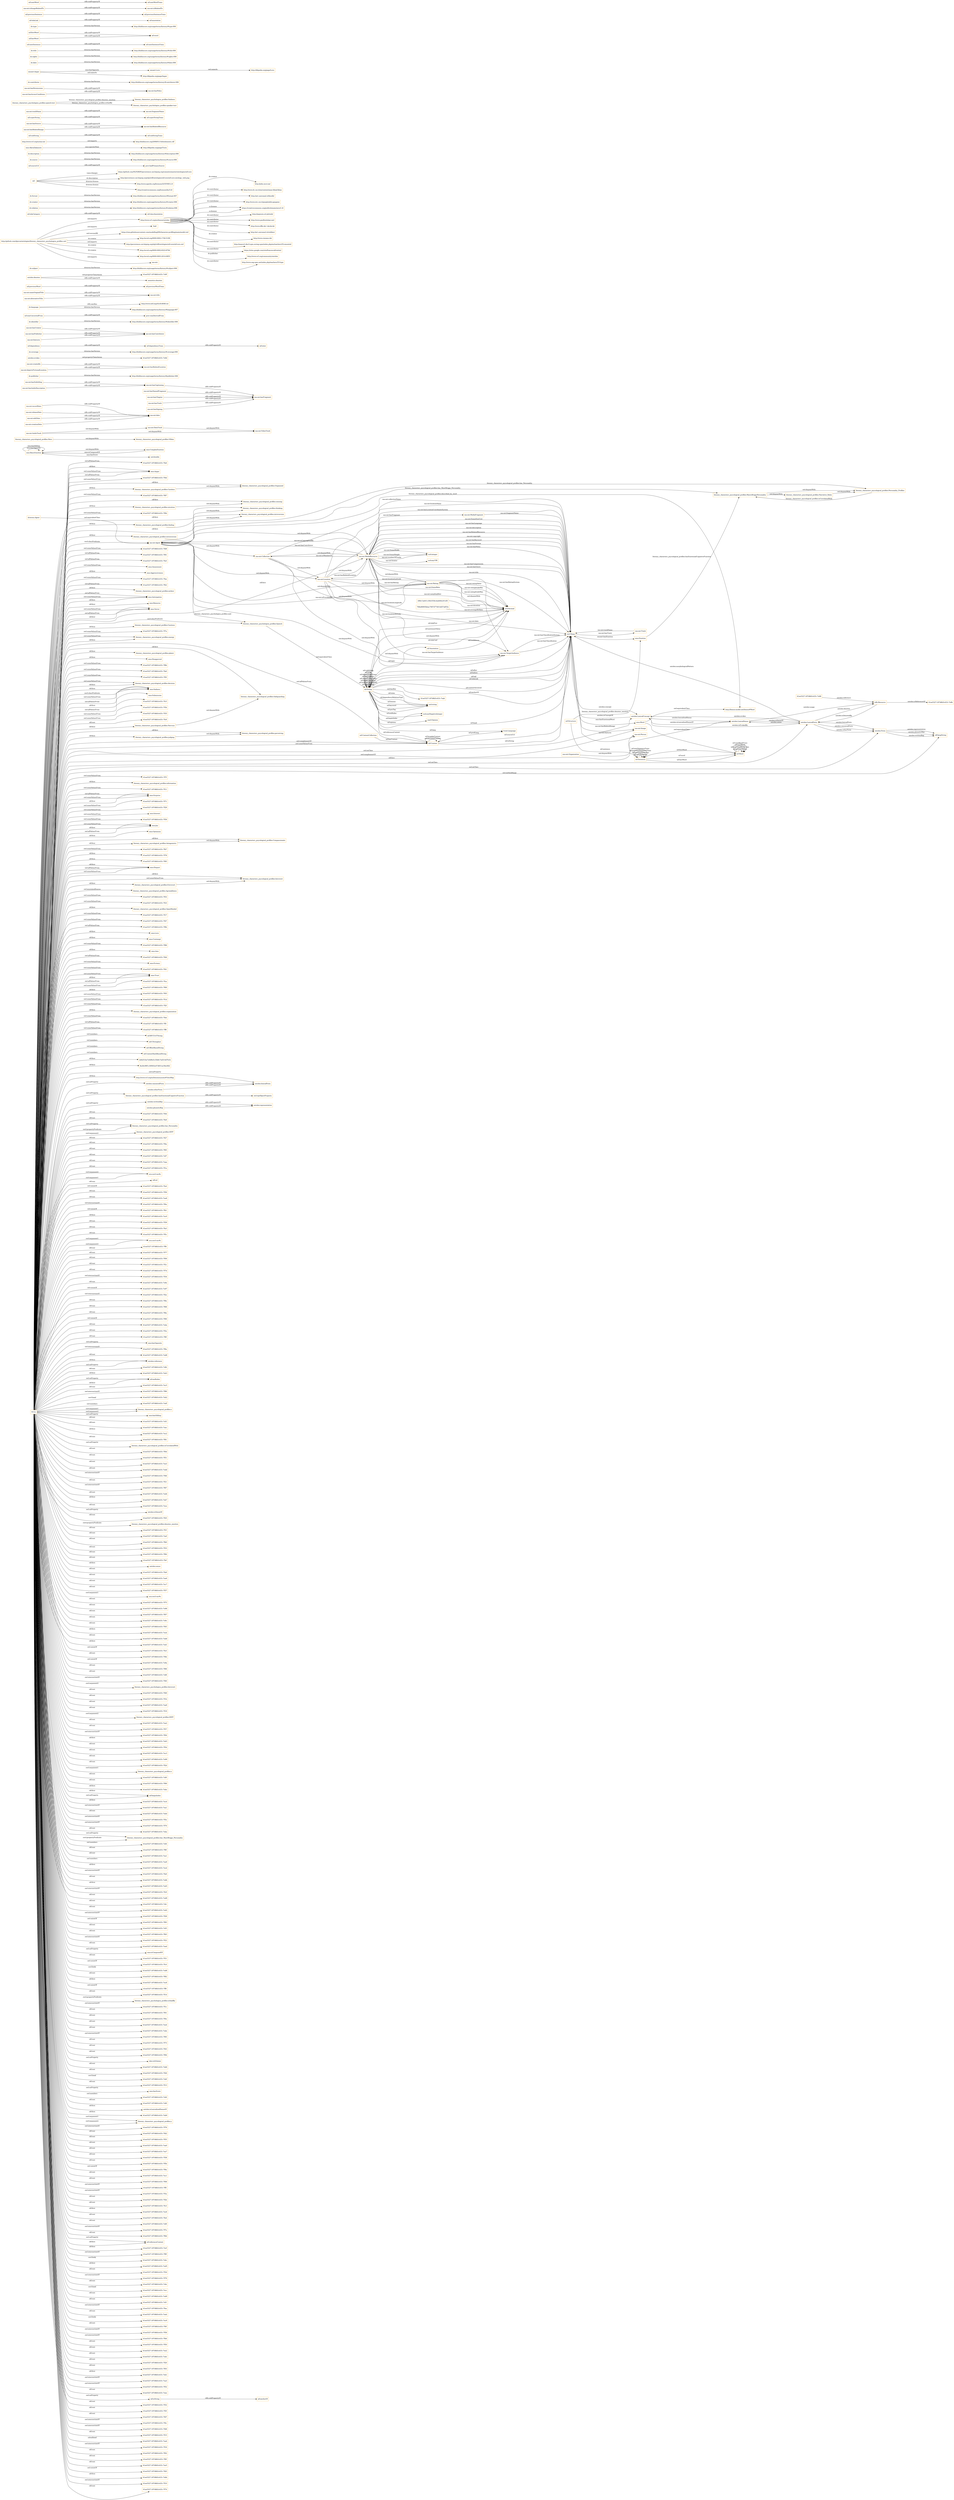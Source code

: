 digraph ar2dtool_diagram { 
rankdir=LR;
size="1501"
node [shape = rectangle, color="orange"]; "41ee5327:187d6b5c433:-7fe6" "emo:Anger" "emo:BasicEmotion" "41ee5327:187d6b5c433:-7f4d" "literary_characters_psycological_profiles:Careless" "literary_characters_psycological_profiles:Organized" "emo:ComplexEmotion" "41ee5327:187d6b5c433:-7f87" "literary_characters_psycological_profiles:intuition" "41ee5327:187d6b5c433:-7f0b" "literary_characters_psycological_profiles:feeling" "literary_characters_psycological_profiles:extraversion" "literary_characters_psycological_profiles:thinking" "41ee5327:187d6b5c433:-7fd9" "41ee5327:187d6b5c433:-7f91" "http://lemon-model.net/lemon#Word" "41ee5327:187d6b5c433:-7fa5" "emo:Amazement" "emo:Aggressiveness" "41ee5327:187d6b5c433:-7faa" "41ee5327:187d6b5c433:-7fb2" "literary_characters_psycological_profiles:ardeur" "emo:Anticipation" "emo:Remorse" "emo:Word" "emo:Terror" "literary_characters_psycological_profiles:Nervous" "literary_characters_psycological_profiles:Cautious" "dcterms:Agent" "41ee5327:187d6b5c433:-7f7a" "literary_characters_psycological_profiles:energy" "literary_characters_psycological_profiles:judging" "literary_characters_psycological_profiles:plaisir" "emo:Disapproval" "41ee5327:187d6b5c433:-7f6b" "41ee5327:187d6b5c433:-7fa0" "41ee5327:187d6b5c433:-7f5f" "literary_characters_psycological_profiles:Villain" "literary_characters_psycological_profiles:decision" "emo:Sadness" "emo:Submission" "41ee5327:187d6b5c433:-7fc5" "41ee5327:187d6b5c433:-7f3b" "41ee5327:187d6b5c433:-7f35" "ma-ont:Agent" "41ee5327:187d6b5c433:-7f7f" "literary_characters_psycological_profiles:information" "41ee5327:187d6b5c433:-7f11" "emo:Surprise" "41ee5327:187d6b5c433:-7f71" "41ee5327:187d6b5c433:-7f29" "emo:Interest" "41ee5327:187d6b5c433:-7f59" "literary_characters_psycological_profiles:MyersBriggsPersonality" "emo:Joy" "emo:Optimism" "literary_characters_psycological_profiles:Compassionate" "literary_characters_psycological_profiles:perceiving" "41ee5327:187d6b5c433:-7fb7" "41ee5327:187d6b5c433:-7f78" "41ee5327:187d6b5c433:-7f85" "literary_characters_psycological_profiles:Safeguarding" "emo:Disgust" "literary_characters_psycological_profiles:Hero" "literary_characters_psycological_profiles:Antagonistic" "literary_characters_psycological_profiles:Extrovert" "literary_characters_psycological_profiles:Agreeablness" "41ee5327:187d6b5c433:-7f53" "41ee5327:187d6b5c433:-7f23" "literary_characters_psycological_profiles:OpenMinded" "literary_characters_psychologica_profiles:Speech" "41ee5327:187d6b5c433:-7f17" "41ee5327:187d6b5c433:-7f47" "literary_characters_psycological_profiles:Narrative_Roles" "41ee5327:187d6b5c433:-7f9b" "emo:Love" "emo:Contempt" "41ee5327:187d6b5c433:-7f96" "emo:Awe" "41ee5327:187d6b5c433:-7fd4" "literary_characters_psycological_profiles:Introvert" "emo:Ecstacy" "41ee5327:187d6b5c433:-7f41" "literary_characters_psycological_profiles:sensing" "emo:Trust" "41ee5327:187d6b5c433:-7fca" "41ee5327:187d6b5c433:-7f69" "emo:Emotion" "41ee5327:187d6b5c433:-7f05" "41ee5327:187d6b5c433:-7f1d" "41ee5327:187d6b5c433:-7f2f" "literary_characters_psycological_profiles:organisation" "41ee5327:187d6b5c433:-7feb" "41ee5327:187d6b5c433:-7ff1" "literary_characters_psycological_profiles:introversion" "literary_characters_psycological_profiles:Personality_Profiles" "41ee5327:187d6b5c433:-7ff6" "nif:Sentence" "nif:RFC5147String" "nif:String" "nif:CStringInst" "nif:Annotation" "nif:Word" "nif:OffsetBasedString" "nif:ContextCollection" "nif:ContextHashBasedString" "nif:Structure" "nif:Context" "ma-ont:Image" "ma-ont:Collection" "ma-ont:Person" "ma-ont:DataTrack" "ma-ont:Organisation" "768e86905bbac7067d774014d57a855e" "2d4251be7e0d9e5c33b8c7ed314d7b1b" "ma-ont:AudioTrack" "owl:Thing" "ma-ont:Track" "ma-ont:Location" "ma-ont:TargetAudience" "8e26c99f1c30f402e47d831ac56a3fd2" "ma-ont:VideoTrack" "ma-ont:MediaFragment" "ma-ont:MediaResource" "2f6b13a641c30b3556c4ab84fe201df3" "ma-ont:Rating" "41ee5327:187d6b5c433:-7e9b" "ontolex:LexicalEntry" "41ee5327:187d6b5c433:-7e98" "ontolex:Form" "http://www.w3.org/ns/lemon/synsem#OntoMap" "ontolex:LexicalConcept" "ontolex:LexicalSense" ; /*classes style*/
	"ma-ont:recordDate" -> "ma-ont:date" [ label = "rdfs:subPropertyOf" ];
	"literary_characters_psycological_profiles:Careless" -> "literary_characters_psycological_profiles:Organized" [ label = "owl:disjointWith" ];
	"ma-ont:hasSubtitling" -> "ma-ont:hasCaptioning" [ label = "rdfs:subPropertyOf" ];
	"dc:publisher" -> "http://dublincore.org/usage/terms/history/#publisher-006" [ label = "dcterms:hasVersion" ];
	"nif:String" -> "41ee5327:187d6b5c433:-7eab" [ label = "owl:hasKey" ];
	"ma-ont:createdIn" -> "ma-ont:hasRelatedLocation" [ label = "rdfs:subPropertyOf" ];
	"ontolex:evokes" -> "41ee5327:187d6b5c433:-7e9d" [ label = "owl:propertyChainAxiom" ];
	"dc:coverage" -> "http://dublincore.org/usage/terms/history/#coverage-006" [ label = "dcterms:hasVersion" ];
	"ma-ont:releaseDate" -> "ma-ont:date" [ label = "rdfs:subPropertyOf" ];
	"nif:dependencyTrans" -> "nif:inter" [ label = "rdfs:subPropertyOf" ];
	"ma-ont:hasCreator" -> "ma-ont:hasContributor" [ label = "rdfs:subPropertyOf" ];
	"ontolex:otherForm" -> "ontolex:lexicalForm" [ label = "rdfs:subPropertyOf" ];
	"ma-ont:DataTrack" -> "ma-ont:VideoTrack" [ label = "owl:disjointWith" ];
	"ma-ont:Location" -> "ma-ont:TargetAudience" [ label = "owl:disjointWith" ];
	"ma-ont:Location" -> "ma-ont:Rating" [ label = "owl:disjointWith" ];
	"ma-ont:Location" -> "ma-ont:MediaResource" [ label = "owl:disjointWith" ];
	"dc:identifier" -> "http://dublincore.org/usage/terms/history/#identifier-006" [ label = "dcterms:hasVersion" ];
	"nif:wasConvertedFrom" -> "prov:wasDerivedFrom" [ label = "rdfs:subPropertyOf" ];
	"dc:language" -> "http://www.ietf.org/rfc/rfc4646.txt" [ label = "rdfs:seeAlso" ];
	"dc:language" -> "http://dublincore.org/usage/terms/history/#language-007" [ label = "dcterms:hasVersion" ];
	"literary_characters_psycological_profiles:MyersBriggsPersonality" -> "literary_characters_psycological_profiles:Personality_Profiles" [ label = "owl:disjointWith" ];
	"literary_characters_psycological_profiles:MyersBriggsPersonality" -> "literary_characters_psycological_profiles:Narrative_Roles" [ label = "owl:disjointWith" ];
	"ma-ont:hasPublisher" -> "ma-ont:hasContributor" [ label = "rdfs:subPropertyOf" ];
	"ma-ont:Organisation" -> "ma-ont:Person" [ label = "owl:disjointWith" ];
	"ma-ont:mainOriginalTitle" -> "ma-ont:title" [ label = "rdfs:subPropertyOf" ];
	"nif:previousWord" -> "nif:previousWordTrans" [ label = "rdfs:subPropertyOf" ];
	"ontolex:denotes" -> "41ee5327:187d6b5c433:-7e9f" [ label = "owl:propertyChainAxiom" ];
	"ontolex:denotes" -> "semiotics:denotes" [ label = "rdfs:subPropertyOf" ];
	"dc:subject" -> "http://dublincore.org/usage/terms/history/#subject-006" [ label = "dcterms:hasVersion" ];
	"ma-ont:AudioTrack" -> "ma-ont:VideoTrack" [ label = "owl:disjointWith" ];
	"ma-ont:AudioTrack" -> "ma-ont:DataTrack" [ label = "owl:disjointWith" ];
	"http://www.w3.org/ns/lemon/ontolex" -> "http://john.mccr.ae/" [ label = "dc:creator" ];
	"http://www.w3.org/ns/lemon/ontolex" -> "http://www.ilc.cnr.it/en/content/anas-fahad-khan" [ label = "dc:contributor" ];
	"http://www.w3.org/ns/lemon/ontolex" -> "http://art.uniroma2.it/fiorelli/" [ label = "dc:contributor" ];
	"http://www.w3.org/ns/lemon/ontolex" -> "http://www.istc.cnr.it/people/aldo-gangemi" [ label = "dc:contributor" ];
	"http://www.w3.org/ns/lemon/ontolex" -> "https://creativecommons.org/publicdomain/zero/1.0/" [ label = "cc:licence" ];
	"http://www.w3.org/ns/lemon/ontolex" -> "https://creativecommons.org/publicdomain/zero/1.0/" [ label = "cc:license" ];
	"http://www.w3.org/ns/lemon/ontolex" -> "http://jogracia.url.ph/web/" [ label = "dc:contributor" ];
	"http://www.w3.org/ns/lemon/ontolex" -> "http://www.paulbuitelaar.net/" [ label = "dc:contributor" ];
	"http://www.w3.org/ns/lemon/ontolex" -> "http://www.dfki.de/~declerck/" [ label = "dc:contributor" ];
	"http://www.w3.org/ns/lemon/ontolex" -> "http://art.uniroma2.it/stellato/" [ label = "dc:contributor" ];
	"http://www.w3.org/ns/lemon/ontolex" -> "http://www.cimiano.de/" [ label = "dc:creator" ];
	"http://www.w3.org/ns/lemon/ontolex" -> "http://mayor2.dia.fi.upm.es/oeg-upm/index.php/en/teachers/52-emontiel" [ label = "dc:contributor" ];
	"http://www.w3.org/ns/lemon/ontolex" -> "https://sites.google.com/site/francescafrontini/" [ label = "dc:contributor" ];
	"http://www.w3.org/ns/lemon/ontolex" -> "http://www.w3.org/community/ontolex" [ label = "dc:publisher" ];
	"http://www.w3.org/ns/lemon/ontolex" -> "http://www.oeg-upm.net/index.php/teachers/53-lupe" [ label = "dc:contributor" ];
	"nif:oliaCategory" -> "nif:classAnnotation" [ label = "rdfs:subPropertyOf" ];
	"dc:relation" -> "http://dublincore.org/usage/terms/history/#relation-006" [ label = "dcterms:hasVersion" ];
	"literary_characters_psycological_profiles:hasEmotionalCognitiveFunction" -> "owl:topObjectProperty" [ label = "rdfs:subPropertyOf" ];
	"literary_characters_psycological_profiles:intuition" -> "literary_characters_psycological_profiles:sensing" [ label = "owl:disjointWith" ];
	"dc:creator" -> "http://dublincore.org/usage/terms/history/#creator-006" [ label = "dcterms:hasVersion" ];
	"emo:BasicEmotion" -> "emo:ComplexEmotion" [ label = "owl:disjointWith" ];
	"literary_characters_psycological_profiles:Extrovert" -> "literary_characters_psycological_profiles:Introvert" [ label = "owl:disjointWith" ];
	"dc:format" -> "http://dublincore.org/usage/terms/history/#format-007" [ label = "dcterms:hasVersion" ];
	"http://github.com/dpicca/ontologies/literary_characters_psychologica_profiles.owl" -> "foaf:" [ label = "owl:imports" ];
	"http://github.com/dpicca/ontologies/literary_characters_psychologica_profiles.owl" -> "https://raw.githubusercontent.com/modellingDH/character-profiling/main/model.owl" [ label = "owl:versionIRI" ];
	"http://github.com/dpicca/ontologies/literary_characters_psychologica_profiles.owl" -> "http://www.w3.org/ns/lemon/ontolex" [ label = "owl:imports" ];
	"http://github.com/dpicca/ontologies/literary_characters_psychologica_profiles.owl" -> "http://orcid.org/0000-0002-1740-519X" [ label = "dc:creator" ];
	"http://github.com/dpicca/ontologies/literary_characters_psychologica_profiles.owl" -> "http://persistence.uni-leipzig.org/nlp2rdf/ontologies/nif-core/nif-core.owl" [ label = "owl:imports" ];
	"http://github.com/dpicca/ontologies/literary_characters_psychologica_profiles.owl" -> "http://orcid.org/0000-0002-8323-8764" [ label = "dc:creator" ];
	"http://github.com/dpicca/ontologies/literary_characters_psychologica_profiles.owl" -> "http://orcid.org/0000-0003-2014-0855" [ label = "dc:creator" ];
	"http://github.com/dpicca/ontologies/literary_characters_psychologica_profiles.owl" -> "ma-ont:" [ label = "owl:imports" ];
	"nif:" -> "https://github.com/NLP2RDF/persistence.uni-leipzig.org/commits/master/ontologies/nif-core" [ label = "vann:changes" ];
	"nif:" -> "http://persistence.uni-leipzig.org/nlp2rdf/ontologies/nif-core/nif-core-ontology_web.png" [ label = "dc:description" ];
	"nif:" -> "http://www.apache.org/licenses/LICENSE-2.0" [ label = "dcterms:license" ];
	"nif:" -> "http://creativecommons.org/licenses/by/3.0/" [ label = "dcterms:license" ];
	"ma-ont:Collection" -> "ma-ont:TargetAudience" [ label = "owl:disjointWith" ];
	"ma-ont:Collection" -> "ma-ont:Rating" [ label = "owl:disjointWith" ];
	"ma-ont:Collection" -> "ma-ont:MediaResource" [ label = "owl:disjointWith" ];
	"ma-ont:Collection" -> "ma-ont:Location" [ label = "owl:disjointWith" ];
	"nif:sourceUrl" -> "prov:hadPrimarySource" [ label = "rdfs:subPropertyOf" ];
	"ma-ont:hasNamedFragment" -> "ma-ont:hasFragment" [ label = "rdfs:subPropertyOf" ];
	"dc:source" -> "http://dublincore.org/usage/terms/history/#source-006" [ label = "dcterms:hasVersion" ];
	"dc:description" -> "http://dublincore.org/usage/terms/history/#description-006" [ label = "dcterms:hasVersion" ];
	"ma-ont:editDate" -> "ma-ont:date" [ label = "rdfs:subPropertyOf" ];
	"ma-ont:Agent" -> "ma-ont:TargetAudience" [ label = "owl:disjointWith" ];
	"ma-ont:Agent" -> "ma-ont:Rating" [ label = "owl:disjointWith" ];
	"ma-ont:Agent" -> "ma-ont:MediaResource" [ label = "owl:disjointWith" ];
	"ma-ont:Agent" -> "ma-ont:Location" [ label = "owl:disjointWith" ];
	"ma-ont:Agent" -> "ma-ont:Collection" [ label = "owl:disjointWith" ];
	"emo:AkiraZakamoto" -> "http://dbpedia.org/page/Turin" [ label = "emo:operateNear" ];
	"nif:dependency" -> "nif:dependencyTrans" [ label = "rdfs:subPropertyOf" ];
	"http://www.w3.org/ns/ma-ont" -> "http://dublincore.org/2008/01/14/dcelements.rdf" [ label = "owl:imports" ];
	"nif:subString" -> "nif:subStringTrans" [ label = "rdfs:subPropertyOf" ];
	"ma-ont:hasSource" -> "ma-ont:hasRelatedResource" [ label = "rdfs:subPropertyOf" ];
	"literary_characters_psycological_profiles:Nervous" -> "literary_characters_psycological_profiles:Safeguarding" [ label = "owl:disjointWith" ];
	"dcterms:Agent" -> "ma-ont:Agent" [ label = "owl:equivalentClass" ];
	"nif:superString" -> "nif:superStringTrans" [ label = "rdfs:subPropertyOf" ];
	"ma-ont:trackName" -> "ma-ont:fragmentName" [ label = "rdfs:subPropertyOf" ];
	"literary_characters_psychologica_profiles:speech-test" -> "literary_characters_psychologica_profiles:Sadness" [ label = "literary_characters_psycological_profiles:denotes_emotion" ];
	"literary_characters_psychologica_profiles:speech-test" -> "literary_characters_psychologica_profiles:speaker-test" [ label = "literary_characters_psychologica_profiles:isSaidBy" ];
	"ma-ont:hasChapter" -> "ma-ont:hasFragment" [ label = "rdfs:subPropertyOf" ];
	"literary_characters_psycological_profiles:Antagonistic" -> "literary_characters_psycological_profiles:Compassionate" [ label = "owl:disjointWith" ];
	"ma-ont:hasTrack" -> "ma-ont:hasFragment" [ label = "rdfs:subPropertyOf" ];
	"literary_characters_psycological_profiles:Narrative_Roles" -> "literary_characters_psycological_profiles:Personality_Profiles" [ label = "owl:disjointWith" ];
	"ma-ont:hasPermissions" -> "ma-ont:hasPolicy" [ label = "rdfs:subPropertyOf" ];
	"dc:contributor" -> "http://dublincore.org/usage/terms/history/#contributor-006" [ label = "dcterms:hasVersion" ];
	"ma-ont:MediaResource" -> "ma-ont:TargetAudience" [ label = "owl:disjointWith" ];
	"ma-ont:MediaResource" -> "ma-ont:Rating" [ label = "owl:disjointWith" ];
	"ontolex:writtenRep" -> "ontolex:representation" [ label = "rdfs:subPropertyOf" ];
	"emoart:Anger" -> "emoart:Love" [ label = "emo:hasOpposite" ];
	"emoart:Anger" -> "http://dbpedia.org/page/Anger" [ label = "owl:sameAs" ];
	"ma-ont:hasAudioDescription" -> "ma-ont:hasCaptioning" [ label = "rdfs:subPropertyOf" ];
	"dc:date" -> "http://dublincore.org/usage/terms/history/#date-006" [ label = "dcterms:hasVersion" ];
	"ma-ont:Rating" -> "ma-ont:TargetAudience" [ label = "owl:disjointWith" ];
	"dc:rights" -> "http://dublincore.org/usage/terms/history/#rights-006" [ label = "dcterms:hasVersion" ];
	"ma-ont:alternativeTitle" -> "ma-ont:title" [ label = "rdfs:subPropertyOf" ];
	"literary_characters_psycological_profiles:feeling" -> "literary_characters_psycological_profiles:thinking" [ label = "owl:disjointWith" ];
	"ma-ont:depictsFictionalLocation" -> "ma-ont:hasRelatedLocation" [ label = "rdfs:subPropertyOf" ];
	"literary_characters_psychologica_profiles:Speech" -> "nif:String" [ label = "owl:equivalentClass" ];
	"literary_characters_psycological_profiles:extraversion" -> "literary_characters_psycological_profiles:introversion" [ label = "owl:disjointWith" ];
	"NULL" -> "emo:Amazement" [ label = "owl:someValuesFrom" ];
	"NULL" -> "41ee5327:187d6b5c433:-7f44" [ label = "rdf:rest" ];
	"NULL" -> "41ee5327:187d6b5c433:-7fe9" [ label = "rdf:rest" ];
	"NULL" -> "literary_characters_psycological_profiles:has_Personality" [ label = "owl:onProperty" ];
	"NULL" -> "emo:Joy" [ label = "owl:allValuesFrom" ];
	"NULL" -> "literary_characters_psycological_profiles:ISFP" [ label = "swrl:argument2" ];
	"NULL" -> "41ee5327:187d6b5c433:-7f27" [ label = "rdf:rest" ];
	"NULL" -> "41ee5327:187d6b5c433:-7f4a" [ label = "rdf:rest" ];
	"NULL" -> "41ee5327:187d6b5c433:-7f65" [ label = "rdf:rest" ];
	"NULL" -> "41ee5327:187d6b5c433:-7ef7" [ label = "rdf:rest" ];
	"NULL" -> "41ee5327:187d6b5c433:-7eaa" [ label = "rdf:rest" ];
	"NULL" -> "literary_characters_psycological_profiles:Cautious" [ label = "rdf:first" ];
	"NULL" -> "41ee5327:187d6b5c433:-7f1a" [ label = "rdf:rest" ];
	"NULL" -> "urn:swrl:var#y" [ label = "swrl:argument2" ];
	"NULL" -> "literary_characters_psycological_profiles:introversion" [ label = "rdf:first" ];
	"NULL" -> "rdf:nil" [ label = "rdf:rest" ];
	"NULL" -> "emo:Trust" [ label = "owl:allValuesFrom" ];
	"NULL" -> "emo:Disgust" [ label = "owl:someValuesFrom" ];
	"NULL" -> "41ee5327:187d6b5c433:-7fa4" [ label = "owl:unionOf" ];
	"NULL" -> "41ee5327:187d6b5c433:-7f56" [ label = "rdf:rest" ];
	"NULL" -> "41ee5327:187d6b5c433:-7ee8" [ label = "rdf:rest" ];
	"NULL" -> "41ee5327:187d6b5c433:-7f0a" [ label = "owl:intersectionOf" ];
	"NULL" -> "emo:Terror" [ label = "rdf:first" ];
	"NULL" -> "41ee5327:187d6b5c433:-7fb1" [ label = "owl:unionOf" ];
	"NULL" -> "41ee5327:187d6b5c433:-7ec0" [ label = "rdf:first" ];
	"NULL" -> "41ee5327:187d6b5c433:-7f39" [ label = "rdf:rest" ];
	"NULL" -> "41ee5327:187d6b5c433:-7fa3" [ label = "rdf:rest" ];
	"NULL" -> "41ee5327:187d6b5c433:-7f5c" [ label = "rdf:rest" ];
	"NULL" -> "urn:swrl:var#z" [ label = "swrl:argument1" ];
	"NULL" -> "41ee5327:187d6b5c433:-7ff4" [ label = "rdf:rest" ];
	"NULL" -> "41ee5327:187d6b5c433:-7f77" [ label = "rdf:rest" ];
	"NULL" -> "literary_characters_psychologica_profiles:Speech" [ label = "swrl:classPredicate" ];
	"NULL" -> "41ee5327:187d6b5c433:-7f09" [ label = "rdf:rest" ];
	"NULL" -> "41ee5327:187d6b5c433:-7f2c" [ label = "rdf:rest" ];
	"NULL" -> "nif:Context" [ label = "owl:allValuesFrom" ];
	"NULL" -> "41ee5327:187d6b5c433:-7feb" [ label = "owl:someValuesFrom" ];
	"NULL" -> "41ee5327:187d6b5c433:-7f7d" [ label = "rdf:rest" ];
	"NULL" -> "41ee5327:187d6b5c433:-7f34" [ label = "owl:intersectionOf" ];
	"NULL" -> "41ee5327:187d6b5c433:-7e9e" [ label = "rdf:rest" ];
	"NULL" -> "41ee5327:187d6b5c433:-7e97" [ label = "owl:unionOf" ];
	"NULL" -> "emo:Disgust" [ label = "rdf:first" ];
	"NULL" -> "41ee5327:187d6b5c433:-7f2e" [ label = "owl:intersectionOf" ];
	"NULL" -> "41ee5327:187d6b5c433:-7fb7" [ label = "owl:someValuesFrom" ];
	"NULL" -> "41ee5327:187d6b5c433:-7f9e" [ label = "rdf:rest" ];
	"NULL" -> "41ee5327:187d6b5c433:-7f68" [ label = "rdf:rest" ];
	"NULL" -> "41ee5327:187d6b5c433:-7ff6" [ label = "owl:someValuesFrom" ];
	"NULL" -> "literary_characters_psycological_profiles:decision" [ label = "owl:someValuesFrom" ];
	"NULL" -> "emo:Sadness" [ label = "owl:someValuesFrom" ];
	"NULL" -> "literary_characters_psycological_profiles:hasEmotionalCognitiveFunction" [ label = "owl:onProperty" ];
	"NULL" -> "41ee5327:187d6b5c433:-7f6e" [ label = "rdf:rest" ];
	"NULL" -> "literary_characters_psycological_profiles:Careless" [ label = "rdf:first" ];
	"NULL" -> "emo:Sadness" [ label = "owl:allValuesFrom" ];
	"NULL" -> "41ee5327:187d6b5c433:-7f90" [ label = "owl:unionOf" ];
	"NULL" -> "nif:ContextHashBasedString" [ label = "owl:members" ];
	"NULL" -> "nif:CStringInst" [ label = "owl:members" ];
	"NULL" -> "41ee5327:187d6b5c433:-7eda" [ label = "rdf:rest" ];
	"NULL" -> "41ee5327:187d6b5c433:-7f3e" [ label = "rdf:rest" ];
	"NULL" -> "emo:Remorse" [ label = "rdf:first" ];
	"NULL" -> "41ee5327:187d6b5c433:-7f85" [ label = "rdf:first" ];
	"NULL" -> "41ee5327:187d6b5c433:-7f8f" [ label = "rdf:rest" ];
	"NULL" -> "nif:Context" [ label = "owl:complementOf" ];
	"NULL" -> "emo:hasOpposite" [ label = "owl:onProperty" ];
	"NULL" -> "emo:Anger" [ label = "owl:allValuesFrom" ];
	"NULL" -> "41ee5327:187d6b5c433:-7f6a" [ label = "owl:intersectionOf" ];
	"NULL" -> "41ee5327:187d6b5c433:-7ed8" [ label = "rdf:rest" ];
	"NULL" -> "ontolex:reference" [ label = "rdf:first" ];
	"NULL" -> "41ee5327:187d6b5c433:-7efb" [ label = "rdf:rest" ];
	"NULL" -> "emo:Terror" [ label = "owl:someValuesFrom" ];
	"NULL" -> "41ee5327:187d6b5c433:-7eb3" [ label = "rdf:first" ];
	"NULL" -> "41ee5327:187d6b5c433:-7ff1" [ label = "owl:allValuesFrom" ];
	"NULL" -> "ontolex:Form" [ label = "owl:onClass" ];
	"NULL" -> "nif:endIndex" [ label = "owl:onProperty" ];
	"NULL" -> "41ee5327:187d6b5c433:-7ec5" [ label = "rdf:rest" ];
	"NULL" -> "41ee5327:187d6b5c433:-7f86" [ label = "owl:intersectionOf" ];
	"NULL" -> "41ee5327:187d6b5c433:-7eb2" [ label = "swrl:head" ];
	"NULL" -> "ontolex:LexicalConcept" [ label = "owl:onClass" ];
	"NULL" -> "41ee5327:187d6b5c433:-7edf" [ label = "owl:members" ];
	"NULL" -> "literary_characters_psycological_profiles:z" [ label = "swrl:argument1" ];
	"NULL" -> "emo:Anticipation" [ label = "rdf:first" ];
	"NULL" -> "emo:hasSibling" [ label = "owl:onProperty" ];
	"NULL" -> "41ee5327:187d6b5c433:-7ef2" [ label = "rdf:rest" ];
	"NULL" -> "literary_characters_psycological_profiles:energy" [ label = "owl:someValuesFrom" ];
	"NULL" -> "41ee5327:187d6b5c433:-7f7f" [ label = "owl:someValuesFrom" ];
	"NULL" -> "ontolex:reference" [ label = "owl:onProperty" ];
	"NULL" -> "41ee5327:187d6b5c433:-7eec" [ label = "rdf:rest" ];
	"NULL" -> "ma-ont:MediaResource" [ label = "rdf:first" ];
	"NULL" -> "41ee5327:187d6b5c433:-7ec2" [ label = "rdf:first" ];
	"NULL" -> "41ee5327:187d6b5c433:-7fd4" [ label = "owl:allValuesFrom" ];
	"NULL" -> "41ee5327:187d6b5c433:-7f81" [ label = "rdf:rest" ];
	"NULL" -> "literary_characters_psycological_profiles:isCorrelatedWith" [ label = "owl:onProperty" ];
	"NULL" -> "ontolex:LexicalSense" [ label = "rdf:first" ];
	"NULL" -> "41ee5327:187d6b5c433:-7f05" [ label = "owl:someValuesFrom" ];
	"NULL" -> "41ee5327:187d6b5c433:-7f7a" [ label = "owl:someValuesFrom" ];
	"NULL" -> "41ee5327:187d6b5c433:-7f0d" [ label = "rdf:rest" ];
	"NULL" -> "41ee5327:187d6b5c433:-7f51" [ label = "rdf:rest" ];
	"NULL" -> "41ee5327:187d6b5c433:-7ee3" [ label = "rdf:rest" ];
	"NULL" -> "41ee5327:187d6b5c433:-7edd" [ label = "rdf:rest" ];
	"NULL" -> "emo:Sadness" [ label = "rdf:first" ];
	"NULL" -> "41ee5327:187d6b5c433:-7f46" [ label = "owl:intersectionOf" ];
	"NULL" -> "41ee5327:187d6b5c433:-7f47" [ label = "owl:someValuesFrom" ];
	"NULL" -> "41ee5327:187d6b5c433:-7f21" [ label = "rdf:rest" ];
	"NULL" -> "41ee5327:187d6b5c433:-7f78" [ label = "rdf:first" ];
	"NULL" -> "nif:endIndex" [ label = "rdf:first" ];
	"NULL" -> "emo:Interest" [ label = "owl:someValuesFrom" ];
	"NULL" -> "41ee5327:187d6b5c433:-7f67" [ label = "owl:intersectionOf" ];
	"NULL" -> "http://www.w3.org/ns/lemon/synsem#OntoMap" [ label = "rdf:first" ];
	"NULL" -> "41ee5327:187d6b5c433:-7ed4" [ label = "rdf:rest" ];
	"NULL" -> "literary_characters_psycological_profiles:Antagonistic" [ label = "rdf:first" ];
	"NULL" -> "emo:Contempt" [ label = "rdf:first" ];
	"NULL" -> "41ee5327:187d6b5c433:-7eb7" [ label = "rdf:first" ];
	"NULL" -> "41ee5327:187d6b5c433:-7ece" [ label = "rdf:rest" ];
	"NULL" -> "ontolex:isSenseOf" [ label = "owl:onProperty" ];
	"NULL" -> "literary_characters_psycological_profiles:Introvert" [ label = "rdf:first" ];
	"NULL" -> "41ee5327:187d6b5c433:-7f25" [ label = "rdf:rest" ];
	"NULL" -> "41ee5327:187d6b5c433:-7f17" [ label = "owl:someValuesFrom" ];
	"NULL" -> "literary_characters_psycological_profiles:denotes_emotion" [ label = "swrl:propertyPredicate" ];
	"NULL" -> "literary_characters_psycological_profiles:Agreeablness" [ label = "owl:annotatedSource" ];
	"NULL" -> "41ee5327:187d6b5c433:-7fa0" [ label = "owl:someValuesFrom" ];
	"NULL" -> "41ee5327:187d6b5c433:-7f1f" [ label = "rdf:rest" ];
	"NULL" -> "41ee5327:187d6b5c433:-7eef" [ label = "rdf:rest" ];
	"NULL" -> "literary_characters_psycological_profiles:plaisir" [ label = "rdf:first" ];
	"NULL" -> "41ee5327:187d6b5c433:-7fb0" [ label = "rdf:rest" ];
	"NULL" -> "41ee5327:187d6b5c433:-7f59" [ label = "owl:someValuesFrom" ];
	"NULL" -> "41ee5327:187d6b5c433:-7f33" [ label = "rdf:rest" ];
	"NULL" -> "41ee5327:187d6b5c433:-7f84" [ label = "rdf:rest" ];
	"NULL" -> "41ee5327:187d6b5c433:-7fef" [ label = "rdf:rest" ];
	"NULL" -> "ontolex:sense" [ label = "rdf:first" ];
	"NULL" -> "41ee5327:187d6b5c433:-7fe6" [ label = "owl:allValuesFrom" ];
	"NULL" -> "41ee5327:187d6b5c433:-7fa8" [ label = "rdf:rest" ];
	"NULL" -> "41ee5327:187d6b5c433:-7ee6" [ label = "rdf:rest" ];
	"NULL" -> "41ee5327:187d6b5c433:-7ec7" [ label = "rdf:rest" ];
	"NULL" -> "41ee5327:187d6b5c433:-7f37" [ label = "rdf:rest" ];
	"NULL" -> "literary_characters_psycological_profiles:thinking" [ label = "rdf:first" ];
	"NULL" -> "ontolex:canonicalForm" [ label = "owl:onProperty" ];
	"NULL" -> "urn:swrl:var#x" [ label = "swrl:argument1" ];
	"NULL" -> "41ee5327:187d6b5c433:-7fca" [ label = "owl:someValuesFrom" ];
	"NULL" -> "41ee5327:187d6b5c433:-7f75" [ label = "rdf:rest" ];
	"NULL" -> "41ee5327:187d6b5c433:-7e96" [ label = "rdf:rest" ];
	"NULL" -> "41ee5327:187d6b5c433:-7f87" [ label = "owl:someValuesFrom" ];
	"NULL" -> "41ee5327:187d6b5c433:-7f07" [ label = "rdf:rest" ];
	"NULL" -> "41ee5327:187d6b5c433:-7fa5" [ label = "owl:allValuesFrom" ];
	"NULL" -> "41ee5327:187d6b5c433:-7e9c" [ label = "rdf:rest" ];
	"NULL" -> "41ee5327:187d6b5c433:-7f45" [ label = "rdf:rest" ];
	"NULL" -> "41ee5327:187d6b5c433:-7ecb" [ label = "rdf:first" ];
	"NULL" -> "41ee5327:187d6b5c433:-7eb8" [ label = "rdf:rest" ];
	"NULL" -> "emo:Anger" [ label = "rdf:first" ];
	"NULL" -> "literary_characters_psycological_profiles:intuition" [ label = "rdf:first" ];
	"NULL" -> "nif:Context" [ label = "owl:someValuesFrom" ];
	"NULL" -> "41ee5327:187d6b5c433:-7ed1" [ label = "rdf:first" ];
	"NULL" -> "41ee5327:187d6b5c433:-7fe5" [ label = "owl:unionOf" ];
	"NULL" -> "41ee5327:187d6b5c433:-7f4b" [ label = "rdf:rest" ];
	"NULL" -> "41ee5327:187d6b5c433:-7e9a" [ label = "owl:unionOf" ];
	"NULL" -> "41ee5327:187d6b5c433:-7f66" [ label = "rdf:rest" ];
	"NULL" -> "41ee5327:187d6b5c433:-7ef8" [ label = "rdf:rest" ];
	"NULL" -> "41ee5327:187d6b5c433:-7faa" [ label = "owl:someValuesFrom" ];
	"NULL" -> "41ee5327:187d6b5c433:-7f40" [ label = "owl:intersectionOf" ];
	"NULL" -> "literary_characters_psychologica_profiles:Introvert" [ label = "swrl:argument2" ];
	"NULL" -> "literary_characters_psycological_profiles:extraversion" [ label = "rdf:first" ];
	"NULL" -> "41ee5327:187d6b5c433:-7f49" [ label = "rdf:rest" ];
	"NULL" -> "41ee5327:187d6b5c433:-7f1b" [ label = "rdf:rest" ];
	"NULL" -> "emo:Surprise" [ label = "rdf:first" ];
	"NULL" -> "41ee5327:187d6b5c433:-7ea9" [ label = "rdf:rest" ];
	"NULL" -> "ontolex:LexicalEntry" [ label = "owl:onClass" ];
	"NULL" -> "41ee5327:187d6b5c433:-7f19" [ label = "rdf:rest" ];
	"NULL" -> "literary_characters_psycological_profiles:INFP" [ label = "swrl:argument2" ];
	"NULL" -> "emo:Anticipation" [ label = "owl:allValuesFrom" ];
	"NULL" -> "41ee5327:187d6b5c433:-7ea2" [ label = "rdf:rest" ];
	"NULL" -> "41ee5327:187d6b5c433:-7f57" [ label = "rdf:rest" ];
	"NULL" -> "41ee5327:187d6b5c433:-7f04" [ label = "owl:intersectionOf" ];
	"NULL" -> "41ee5327:187d6b5c433:-7f6b" [ label = "owl:someValuesFrom" ];
	"NULL" -> "41ee5327:187d6b5c433:-7f11" [ label = "owl:someValuesFrom" ];
	"NULL" -> "41ee5327:187d6b5c433:-7eb5" [ label = "rdf:first" ];
	"NULL" -> "41ee5327:187d6b5c433:-7f23" [ label = "owl:someValuesFrom" ];
	"NULL" -> "41ee5327:187d6b5c433:-7f5d" [ label = "rdf:rest" ];
	"NULL" -> "41ee5327:187d6b5c433:-7ec3" [ label = "rdf:rest" ];
	"NULL" -> "literary_characters_psycological_profiles:ardeur" [ label = "rdf:first" ];
	"NULL" -> "41ee5327:187d6b5c433:-7e99" [ label = "rdf:rest" ];
	"NULL" -> "41ee5327:187d6b5c433:-7f2d" [ label = "rdf:rest" ];
	"NULL" -> "literary_characters_psycological_profiles:x" [ label = "swrl:argument1" ];
	"NULL" -> "ontolex:lexicalForm" [ label = "owl:onProperty" ];
	"NULL" -> "literary_characters_psycological_profiles:OpenMinded" [ label = "rdf:first" ];
	"NULL" -> "41ee5327:187d6b5c433:-7ef0" [ label = "rdf:rest" ];
	"NULL" -> "41ee5327:187d6b5c433:-7f99" [ label = "rdf:rest" ];
	"NULL" -> "41ee5327:187d6b5c433:-7ebe" [ label = "rdf:first" ];
	"NULL" -> "nif:beginIndex" [ label = "rdf:first" ];
	"NULL" -> "41ee5327:187d6b5c433:-7ec4" [ label = "rdf:first" ];
	"NULL" -> "41ee5327:187d6b5c433:-7ea1" [ label = "owl:intersectionOf" ];
	"NULL" -> "41ee5327:187d6b5c433:-7eb4" [ label = "rdf:rest" ];
	"NULL" -> "41ee5327:187d6b5c433:-7f5e" [ label = "owl:intersectionOf" ];
	"NULL" -> "41ee5327:187d6b5c433:-7fb2" [ label = "owl:allValuesFrom" ];
	"NULL" -> "emo:Trust" [ label = "owl:someValuesFrom" ];
	"NULL" -> "41ee5327:187d6b5c433:-7f70" [ label = "owl:intersectionOf" ];
	"NULL" -> "41ee5327:187d6b5c433:-7eba" [ label = "rdf:rest" ];
	"NULL" -> "41ee5327:187d6b5c433:-7fc5" [ label = "owl:allValuesFrom" ];
	"NULL" -> "literary_characters_psycological_profiles:has_MyerBriggs_Personality" [ label = "owl:onProperty" ];
	"NULL" -> "41ee5327:187d6b5c433:-7f71" [ label = "owl:someValuesFrom" ];
	"NULL" -> "emo:Submission" [ label = "rdf:first" ];
	"NULL" -> "41ee5327:187d6b5c433:-7ef4" [ label = "owl:members" ];
	"NULL" -> "41ee5327:187d6b5c433:-7f35" [ label = "owl:someValuesFrom" ];
	"NULL" -> "41ee5327:187d6b5c433:-7f6f" [ label = "rdf:rest" ];
	"NULL" -> "41ee5327:187d6b5c433:-7ee1" [ label = "rdf:rest" ];
	"NULL" -> "emo:Awe" [ label = "rdf:first" ];
	"NULL" -> "41ee5327:187d6b5c433:-7ee9" [ label = "owl:members" ];
	"NULL" -> "41ee5327:187d6b5c433:-7ecd" [ label = "rdf:first" ];
	"NULL" -> "41ee5327:187d6b5c433:-7fa9" [ label = "owl:intersectionOf" ];
	"NULL" -> "41ee5327:187d6b5c433:-7edb" [ label = "rdf:rest" ];
	"NULL" -> "8e26c99f1c30f402e47d831ac56a3fd2" [ label = "rdf:first" ];
	"NULL" -> "41ee5327:187d6b5c433:-7ed3" [ label = "rdf:first" ];
	"NULL" -> "41ee5327:187d6b5c433:-7fc9" [ label = "owl:intersectionOf" ];
	"NULL" -> "41ee5327:187d6b5c433:-7ed9" [ label = "rdf:rest" ];
	"NULL" -> "emo:Joy" [ label = "owl:someValuesFrom" ];
	"NULL" -> "41ee5327:187d6b5c433:-7efc" [ label = "rdf:rest" ];
	"NULL" -> "41ee5327:187d6b5c433:-7f96" [ label = "owl:someValuesFrom" ];
	"NULL" -> "literary_characters_psycological_profiles:Compassionate" [ label = "rdf:first" ];
	"NULL" -> "literary_characters_psycological_profiles:decision" [ label = "rdf:first" ];
	"NULL" -> "literary_characters_psycological_profiles:has_MyerBriggs_Personality" [ label = "swrl:propertyPredicate" ];
	"NULL" -> "literary_characters_psycological_profiles:Safeguarding" [ label = "rdf:first" ];
	"NULL" -> "41ee5327:187d6b5c433:-7ed2" [ label = "rdf:rest" ];
	"NULL" -> "nif:OffsetBasedString" [ label = "owl:members" ];
	"NULL" -> "41ee5327:187d6b5c433:-7f28" [ label = "owl:intersectionOf" ];
	"NULL" -> "emo:Anticipation" [ label = "owl:someValuesFrom" ];
	"NULL" -> "41ee5327:187d6b5c433:-7f83" [ label = "owl:unionOf" ];
	"NULL" -> "41ee5327:187d6b5c433:-7ef3" [ label = "rdf:rest" ];
	"NULL" -> "41ee5327:187d6b5c433:-7f3b" [ label = "owl:someValuesFrom" ];
	"NULL" -> "41ee5327:187d6b5c433:-7fb5" [ label = "rdf:rest" ];
	"NULL" -> "41ee5327:187d6b5c433:-7f22" [ label = "owl:intersectionOf" ];
	"NULL" -> "41ee5327:187d6b5c433:-7f4d" [ label = "owl:someValuesFrom" ];
	"NULL" -> "41ee5327:187d6b5c433:-7eed" [ label = "rdf:rest" ];
	"NULL" -> "emo:isComposedOf" [ label = "owl:onProperty" ];
	"NULL" -> "41ee5327:187d6b5c433:-7f31" [ label = "rdf:rest" ];
	"NULL" -> "41ee5327:187d6b5c433:-7fc4" [ label = "owl:unionOf" ];
	"NULL" -> "41ee5327:187d6b5c433:-7ed6" [ label = "swrl:body" ];
	"NULL" -> "emo:Terror" [ label = "owl:allValuesFrom" ];
	"NULL" -> "41ee5327:187d6b5c433:-7f82" [ label = "rdf:rest" ];
	"NULL" -> "emo:Disapproval" [ label = "rdf:first" ];
	"NULL" -> "41ee5327:187d6b5c433:-7ec8" [ label = "rdf:first" ];
	"NULL" -> "41ee5327:187d6b5c433:-7ff0" [ label = "owl:unionOf" ];
	"NULL" -> "literary_characters_psycological_profiles:perceiving" [ label = "rdf:first" ];
	"NULL" -> "41ee5327:187d6b5c433:-7f14" [ label = "rdf:rest" ];
	"NULL" -> "literary_characters_psychologica_profiles:isSaidBy" [ label = "swrl:propertyPredicate" ];
	"NULL" -> "41ee5327:187d6b5c433:-7f1c" [ label = "owl:intersectionOf" ];
	"NULL" -> "41ee5327:187d6b5c433:-7f01" [ label = "rdf:rest" ];
	"NULL" -> "41ee5327:187d6b5c433:-7f0e" [ label = "rdf:rest" ];
	"NULL" -> "41ee5327:187d6b5c433:-7ee4" [ label = "rdf:rest" ];
	"NULL" -> "literary_characters_psycological_profiles:has_Personality" [ label = "swrl:propertyPredicate" ];
	"NULL" -> "41ee5327:187d6b5c433:-7ede" [ label = "rdf:rest" ];
	"NULL" -> "41ee5327:187d6b5c433:-7f95" [ label = "owl:intersectionOf" ];
	"NULL" -> "emo:Anger" [ label = "owl:someValuesFrom" ];
	"NULL" -> "41ee5327:187d6b5c433:-7f73" [ label = "rdf:rest" ];
	"NULL" -> "41ee5327:187d6b5c433:-7f5f" [ label = "owl:someValuesFrom" ];
	"NULL" -> "41ee5327:187d6b5c433:-7f2f" [ label = "owl:someValuesFrom" ];
	"NULL" -> "41ee5327:187d6b5c433:-7f43" [ label = "rdf:rest" ];
	"NULL" -> "41ee5327:187d6b5c433:-7f94" [ label = "rdf:rest" ];
	"NULL" -> "skos:inScheme" [ label = "owl:onProperty" ];
	"NULL" -> "literary_characters_psycological_profiles:feeling" [ label = "rdf:first" ];
	"NULL" -> "41ee5327:187d6b5c433:-7f69" [ label = "rdf:first" ];
	"NULL" -> "41ee5327:187d6b5c433:-7eb6" [ label = "rdf:rest" ];
	"NULL" -> "41ee5327:187d6b5c433:-7f26" [ label = "rdf:rest" ];
	"NULL" -> "41ee5327:187d6b5c433:-7ebf" [ label = "swrl:head" ];
	"NULL" -> "41ee5327:187d6b5c433:-7f13" [ label = "rdf:rest" ];
	"NULL" -> "literary_characters_psycological_profiles:judging" [ label = "rdf:first" ];
	"NULL" -> "emo:hasScore" [ label = "owl:onProperty" ];
	"NULL" -> "41ee5327:187d6b5c433:-7efd" [ label = "owl:members" ];
	"NULL" -> "41ee5327:187d6b5c433:-7ef6" [ label = "rdf:rest" ];
	"NULL" -> "literary_characters_psycological_profiles:organisation" [ label = "rdf:first" ];
	"NULL" -> "ontolex:isLexicalizedSenseOf" [ label = "rdf:first" ];
	"NULL" -> "urn:swrl:var#z" [ label = "swrl:argument2" ];
	"NULL" -> "41ee5327:187d6b5c433:-7f0b" [ label = "owl:someValuesFrom" ];
	"NULL" -> "41ee5327:187d6b5c433:-7eb9" [ label = "rdf:first" ];
	"NULL" -> "literary_characters_psycological_profiles:y" [ label = "swrl:argument1" ];
	"NULL" -> "41ee5327:187d6b5c433:-7f76" [ label = "owl:intersectionOf" ];
	"NULL" -> "emo:Aggressiveness" [ label = "rdf:first" ];
	"NULL" -> "literary_characters_psycological_profiles:Nervous" [ label = "rdf:first" ];
	"NULL" -> "41ee5327:187d6b5c433:-7fd2" [ label = "rdf:rest" ];
	"NULL" -> "41ee5327:187d6b5c433:-7f55" [ label = "rdf:rest" ];
	"NULL" -> "41ee5327:187d6b5c433:-7ea0" [ label = "rdf:rest" ];
	"NULL" -> "41ee5327:187d6b5c433:-7ee7" [ label = "rdf:rest" ];
	"NULL" -> "41ee5327:187d6b5c433:-7f38" [ label = "rdf:rest" ];
	"NULL" -> "41ee5327:187d6b5c433:-7f5b" [ label = "rdf:rest" ];
	"NULL" -> "41ee5327:187d6b5c433:-7f9a" [ label = "owl:unionOf" ];
	"NULL" -> "ma-ont:Agent" [ label = "swrl:classPredicate" ];
	"NULL" -> "41ee5327:187d6b5c433:-7ec1" [ label = "rdf:rest" ];
	"NULL" -> "41ee5327:187d6b5c433:-7f08" [ label = "rdf:rest" ];
	"NULL" -> "41ee5327:187d6b5c433:-7ff5" [ label = "owl:intersectionOf" ];
	"NULL" -> "41ee5327:187d6b5c433:-7f3a" [ label = "owl:intersectionOf" ];
	"NULL" -> "41ee5327:187d6b5c433:-7f2b" [ label = "rdf:rest" ];
	"NULL" -> "41ee5327:187d6b5c433:-7fc3" [ label = "rdf:rest" ];
	"NULL" -> "41ee5327:187d6b5c433:-7ec6" [ label = "rdf:first" ];
	"NULL" -> "ontolex:writtenRep" [ label = "owl:onProperty" ];
	"NULL" -> "41ee5327:187d6b5c433:-7fe4" [ label = "rdf:rest" ];
	"NULL" -> "41ee5327:187d6b5c433:-7ef9" [ label = "rdf:rest" ];
	"NULL" -> "41ee5327:187d6b5c433:-7f7e" [ label = "owl:intersectionOf" ];
	"NULL" -> "41ee5327:187d6b5c433:-7f6d" [ label = "rdf:rest" ];
	"NULL" -> "nif:referenceContext" [ label = "owl:onProperty" ];
	"NULL" -> "nif:beginIndex" [ label = "owl:onProperty" ];
	"NULL" -> "emo:Sadness" [ label = "swrl:classPredicate" ];
	"NULL" -> "emo:Surprise" [ label = "owl:allValuesFrom" ];
	"NULL" -> "41ee5327:187d6b5c433:-7ecf" [ label = "rdf:first" ];
	"NULL" -> "41ee5327:187d6b5c433:-7f9f" [ label = "owl:intersectionOf" ];
	"NULL" -> "41ee5327:187d6b5c433:-7ebc" [ label = "swrl:body" ];
	"NULL" -> "literary_characters_psycological_profiles:z" [ label = "swrl:argument2" ];
	"NULL" -> "41ee5327:187d6b5c433:-7ed5" [ label = "rdf:first" ];
	"NULL" -> "41ee5327:187d6b5c433:-7f3d" [ label = "rdf:rest" ];
	"NULL" -> "emo:Optimism" [ label = "rdf:first" ];
	"NULL" -> "41ee5327:187d6b5c433:-7f79" [ label = "owl:intersectionOf" ];
	"NULL" -> "41ee5327:187d6b5c433:-7efa" [ label = "rdf:rest" ];
	"NULL" -> "41ee5327:187d6b5c433:-7ecc" [ label = "swrl:head" ];
	"NULL" -> "41ee5327:187d6b5c433:-7ed0" [ label = "rdf:rest" ];
	"NULL" -> "41ee5327:187d6b5c433:-7ef1" [ label = "rdf:rest" ];
	"NULL" -> "41ee5327:187d6b5c433:-7fea" [ label = "owl:intersectionOf" ];
	"NULL" -> "41ee5327:187d6b5c433:-7fd9" [ label = "owl:someValuesFrom" ];
	"NULL" -> "41ee5327:187d6b5c433:-7eeb" [ label = "rdf:rest" ];
	"NULL" -> "41ee5327:187d6b5c433:-7ec9" [ label = "swrl:body" ];
	"NULL" -> "41ee5327:187d6b5c433:-7f4f" [ label = "rdf:rest" ];
	"NULL" -> "emo:Disgust" [ label = "owl:allValuesFrom" ];
	"NULL" -> "41ee5327:187d6b5c433:-7f58" [ label = "owl:intersectionOf" ];
	"NULL" -> "urn:swrl:var#y" [ label = "swrl:argument1" ];
	"NULL" -> "41ee5327:187d6b5c433:-7fb6" [ label = "owl:intersectionOf" ];
	"NULL" -> "literary_characters_psycological_profiles:y" [ label = "swrl:argument2" ];
	"NULL" -> "41ee5327:187d6b5c433:-7f50" [ label = "rdf:rest" ];
	"NULL" -> "41ee5327:187d6b5c433:-7ee2" [ label = "rdf:rest" ];
	"NULL" -> "emo:Trust" [ label = "rdf:first" ];
	"NULL" -> "literary_characters_psycological_profiles:Organized" [ label = "rdf:first" ];
	"NULL" -> "41ee5327:187d6b5c433:-7edc" [ label = "rdf:rest" ];
	"NULL" -> "rdf:langString" [ label = "owl:onDataRange" ];
	"NULL" -> "nif:referenceContext" [ label = "rdf:first" ];
	"NULL" -> "41ee5327:187d6b5c433:-7f20" [ label = "rdf:rest" ];
	"NULL" -> "2d4251be7e0d9e5c33b8c7ed314d7b1b" [ label = "rdf:first" ];
	"NULL" -> "41ee5327:187d6b5c433:-7f03" [ label = "rdf:rest" ];
	"NULL" -> "41ee5327:187d6b5c433:-7eb1" [ label = "rdf:first" ];
	"NULL" -> "literary_characters_psycological_profiles:sensing" [ label = "rdf:first" ];
	"NULL" -> "ma-ont:Image" [ label = "owl:complementOf" ];
	"NULL" -> "nif:RFC5147String" [ label = "owl:members" ];
	"NULL" -> "emo:Surprise" [ label = "owl:someValuesFrom" ];
	"NULL" -> "41ee5327:187d6b5c433:-7ea3" [ label = "owl:intersectionOf" ];
	"NULL" -> "41ee5327:187d6b5c433:-7f52" [ label = "owl:intersectionOf" ];
	"NULL" -> "emo:Ecstacy" [ label = "owl:someValuesFrom" ];
	"NULL" -> "41ee5327:187d6b5c433:-7f41" [ label = "owl:someValuesFrom" ];
	"NULL" -> "41ee5327:187d6b5c433:-7f9b" [ label = "owl:allValuesFrom" ];
	"NULL" -> "41ee5327:187d6b5c433:-7f29" [ label = "owl:someValuesFrom" ];
	"NULL" -> "literary_characters_psycological_profiles:energy" [ label = "rdf:first" ];
	"NULL" -> "41ee5327:187d6b5c433:-7eee" [ label = "rdf:rest" ];
	"NULL" -> "nif:isString" [ label = "owl:onProperty" ];
	"NULL" -> "literary_characters_psycological_profiles:Introvert" [ label = "owl:someValuesFrom" ];
	"NULL" -> "41ee5327:187d6b5c433:-7f32" [ label = "rdf:rest" ];
	"NULL" -> "41ee5327:187d6b5c433:-7f3f" [ label = "rdf:rest" ];
	"NULL" -> "41ee5327:187d6b5c433:-7f1d" [ label = "owl:someValuesFrom" ];
	"NULL" -> "41ee5327:187d6b5c433:-7fd7" [ label = "rdf:rest" ];
	"NULL" -> "literary_characters_psycological_profiles:information" [ label = "rdf:first" ];
	"NULL" -> "literary_characters_psycological_profiles:Extrovert" [ label = "rdf:first" ];
	"NULL" -> "41ee5327:187d6b5c433:-7f4c" [ label = "owl:intersectionOf" ];
	"NULL" -> "41ee5327:187d6b5c433:-7fd8" [ label = "owl:intersectionOf" ];
	"NULL" -> "41ee5327:187d6b5c433:-7f15" [ label = "rdf:rest" ];
	"NULL" -> "41ee5327:187d6b5c433:-7ea4" [ label = ":xhtmlhead" ];
	"NULL" -> "41ee5327:187d6b5c433:-7f16" [ label = "owl:intersectionOf" ];
	"NULL" -> "41ee5327:187d6b5c433:-7f02" [ label = "rdf:rest" ];
	"NULL" -> "41ee5327:187d6b5c433:-7f0f" [ label = "rdf:rest" ];
	"NULL" -> "41ee5327:187d6b5c433:-7ee5" [ label = "rdf:rest" ];
	"NULL" -> "41ee5327:187d6b5c433:-7f91" [ label = "owl:allValuesFrom" ];
	"NULL" -> "41ee5327:187d6b5c433:-7fd3" [ label = "owl:unionOf" ];
	"NULL" -> "41ee5327:187d6b5c433:-7ebb" [ label = "rdf:first" ];
	"NULL" -> "41ee5327:187d6b5c433:-7f10" [ label = "owl:intersectionOf" ];
	"NULL" -> "emo:Love" [ label = "rdf:first" ];
	"NULL" -> "41ee5327:187d6b5c433:-7f74" [ label = "rdf:rest" ];
	"NULL" -> "41ee5327:187d6b5c433:-7f53" [ label = "owl:someValuesFrom" ];
	"NULL" -> "41ee5327:187d6b5c433:-7fc8" [ label = "rdf:rest" ];
	"NULL" -> "emo:Joy" [ label = "rdf:first" ];
	"dc:title" -> "http://dublincore.org/usage/terms/history/#title-006" [ label = "dcterms:hasVersion" ];
	"literary_characters_psycological_profiles:judging" -> "literary_characters_psycological_profiles:perceiving" [ label = "owl:disjointWith" ];
	"ma-ont:hasSigning" -> "ma-ont:hasFragment" [ label = "rdfs:subPropertyOf" ];
	"nif:nextSentence" -> "nif:nextSentenceTrans" [ label = "rdfs:subPropertyOf" ];
	"ma-ont:hasRelatedImage" -> "ma-ont:hasRelatedResource" [ label = "rdfs:subPropertyOf" ];
	"emo:Word" -> "nif:Word" [ label = "owl:equivalentClass" ];
	"emo:Word" -> "http://lemon-model.net/lemon#Word" [ label = "owl:equivalentClass" ];
	"nif:firstWord" -> "nif:word" [ label = "rdfs:subPropertyOf" ];
	"ontolex:canonicalForm" -> "ontolex:lexicalForm" [ label = "rdfs:subPropertyOf" ];
	"nif:isString" -> "nif:anchorOf" [ label = "rdfs:subPropertyOf" ];
	"dc:type" -> "http://dublincore.org/usage/terms/history/#type-006" [ label = "dcterms:hasVersion" ];
	"nif:lastWord" -> "nif:word" [ label = "rdfs:subPropertyOf" ];
	"ma-ont:features" -> "ma-ont:hasContributor" [ label = "rdfs:subPropertyOf" ];
	"nif:oliaLink" -> "nif:annotation" [ label = "rdfs:subPropertyOf" ];
	"literary_characters_psycological_profiles:Hero" -> "literary_characters_psycological_profiles:Villain" [ label = "owl:disjointWith" ];
	"emoart:Love" -> "http://dbpedia.org/page/Love" [ label = "owl:sameAs" ];
	"nif:previousSentence" -> "nif:previousSentenceTrans" [ label = "rdfs:subPropertyOf" ];
	"ma-ont:creationDate" -> "ma-ont:date" [ label = "rdfs:subPropertyOf" ];
	"ma-ont:hasAccessConditions" -> "ma-ont:hasPolicy" [ label = "rdfs:subPropertyOf" ];
	"ma-ont:isImageRelatedTo" -> "ma-ont:isRelatedTo" [ label = "rdfs:subPropertyOf" ];
	"ma-ont:hasCaptioning" -> "ma-ont:hasFragment" [ label = "rdfs:subPropertyOf" ];
	"nif:nextWord" -> "nif:nextWordTrans" [ label = "rdfs:subPropertyOf" ];
	"ontolex:phoneticRep" -> "ontolex:representation" [ label = "rdfs:subPropertyOf" ];
	"ma-ont:Location" -> "owl:Thing" [ label = "ma-ont:locationName" ];
	"ontolex:LexicalSense" -> "rdfs:Resource" [ label = "ontolex:usage" ];
	"ma-ont:MediaResource" -> "xsd:decimal" [ label = "ma-ont:frameRate" ];
	"nif:String" -> "nif:String" [ label = "nif:superString" ];
	"ma-ont:MediaResource" -> "ma-ont:Agent" [ label = "ma-ont:isCopyrightedBy" ];
	"ma-ont:Rating" -> "xsd:decimal" [ label = "ma-ont:ratingValue" ];
	"nif:String" -> "owl:Thing" [ label = "nif:anchorOf" ];
	"nif:String" -> "xsd:decimal" [ label = "nif:oliaProv" ];
	"ma-ont:MediaResource" -> "xsd:integer" [ label = "ma-ont:frameWidth" ];
	"ma-ont:MediaResource" -> "owl:Thing" [ label = "ma-ont:frameSizeUnit" ];
	"nif:ContextCollection" -> "nif:Context" [ label = "nif:hasContext" ];
	"owl:Thing" -> "ma-ont:Person" [ label = "ma-ont:features" ];
	"nif:Sentence" -> "nif:Word" [ label = "nif:firstWord" ];
	"nif:String" -> "xsd:string" [ label = "nif:keyword" ];
	"nif:String" -> "nif:String" [ label = "nif:wasConvertedFrom" ];
	"nif:String" -> "lvont:Language" [ label = "nif:lang" ];
	"ontolex:LexicalEntry" -> "owl:Thing" [ label = "ontolex:morphologicalPattern" ];
	"ma-ont:MediaResource" -> "ma-ont:MediaFragment" [ label = "ma-ont:hasFragment" ];
	"41ee5327:187d6b5c433:-7e98" -> "rdfs:Resource" [ label = "ontolex:reference" ];
	"nif:Sentence" -> "nif:Sentence" [ label = "nif:nextSentence" ];
	"ma-ont:Location" -> "owl:Thing" [ label = "ma-ont:hasLocationCoordinateSystem" ];
	"ma-ont:Location" -> "xsd:decimal" [ label = "ma-ont:locationAltitude" ];
	"nif:String" -> "xsd:string" [ label = "nif:posTag" ];
	"nif:String" -> "xsd:string" [ label = "nif:stem" ];
	"ontolex:LexicalEntry" -> "ontolex:LexicalSense" [ label = "ontolex:sense" ];
	"nif:String" -> "owl:Thing" [ label = "nif:head" ];
	"nif:String" -> "nif:String" [ label = "nif:subStringTrans" ];
	"nif:Word" -> "nif:Word" [ label = "nif:previousWord" ];
	"ma-ont:Location" -> "xsd:decimal" [ label = "ma-ont:locationLatitude" ];
	"ontolex:LexicalConcept" -> "ontolex:LexicalSense" [ label = "ontolex:lexicalizedSense" ];
	"ontolex:Form" -> "rdf:langString" [ label = "ontolex:phoneticRep" ];
	"emo:BasicEmotion" -> "emo:BasicEmotion" [ label = "emo:hasOpposite" ];
	"owl:Thing" -> "emo:Emotion" [ label = "emoart:hasEmotion" ];
	"emo:BasicEmotion" -> "xsd:double" [ label = "emo:hasScore" ];
	"nif:Sentence" -> "nif:Sentence" [ label = "nif:previousSentence" ];
	"nif:Word" -> "nif:Word" [ label = "nif:previousWordTrans" ];
	"ontolex:Form" -> "rdf:langString" [ label = "ontolex:writtenRep" ];
	"ma-ont:MediaResource" -> "owl:Thing" [ label = "ma-ont:hasLanguage" ];
	"ma-ont:Location" -> "xsd:decimal" [ label = "ma-ont:locationLongitude" ];
	"nif:Sentence" -> "nif:Sentence" [ label = "nif:previousSentenceTrans" ];
	"nif:String" -> "xsd:nonNegativeInteger" [ label = "nif:endIndex" ];
	"ma-ont:Collection" -> "owl:Thing" [ label = "ma-ont:collectionName" ];
	"literary_characters_psycological_profiles:Personality_Profiles" -> "literary_characters_psycological_profiles:MyersBriggsPersonality" [ label = "literary_characters_psycological_profiles:isCorrelatedWith" ];
	"nif:String" -> "owl:Thing" [ label = "nif:after" ];
	"nif:Sentence" -> "nif:Sentence" [ label = "nif:nextSentenceTrans" ];
	"ma-ont:MediaResource" -> "xsd:integer" [ label = "ma-ont:frameHeight" ];
	"nif:String" -> "nif:String" [ label = "nif:superStringTrans" ];
	"nif:String" -> "owl:Thing" [ label = "nif:before" ];
	"ma-ont:Agent" -> "literary_characters_psycological_profiles:Personality_Profiles" [ label = "literary_characters_psycological_profiles:has_Personality" ];
	"ma-ont:TargetAudience" -> "owl:Thing" [ label = "ma-ont:hasClassification" ];
	"ma-ont:Rating" -> "xsd:decimal" [ label = "ma-ont:ratingScaleMin" ];
	"ma-ont:MediaResource" -> "owl:Thing" [ label = "ma-ont:description" ];
	"ma-ont:MediaResource" -> "ma-ont:Agent" [ label = "ma-ont:hasContributor" ];
	"ma-ont:MediaResource" -> "owl:Thing" [ label = "ma-ont:hasRelatedResource" ];
	"nif:String" -> "xsd:nonNegativeInteger" [ label = "nif:beginIndex" ];
	"nif:String" -> "nif:String" [ label = "nif:dependency" ];
	"nif:String" -> "marl:Opinion" [ label = "nif:opinion" ];
	"ma-ont:Agent" -> "literary_characters_psychologica_profiles:Speech" [ label = "literary_characters_psychologica_profiles:said" ];
	"ontolex:LexicalEntry" -> "rdfs:Resource" [ label = "ontolex:denotes" ];
	"owl:Thing" -> "ma-ont:Image" [ label = "ma-ont:hasRelatedImage" ];
	"emo:BasicEmotion" -> "emo:BasicEmotion" [ label = "emo:hasSibling" ];
	"ontolex:LexicalSense" -> "ontolex:LexicalConcept" [ label = "ontolex:isLexicalizedSenseOf" ];
	"ma-ont:Rating" -> "xsd:decimal" [ label = "ma-ont:ratingScaleMax" ];
	"ma-ont:MediaResource" -> "owl:Thing" [ label = "ma-ont:copyright" ];
	"nif:Context" -> "owl:Thing" [ label = "nif:sourceUrl" ];
	"ma-ont:MediaResource" -> "owl:Thing" [ label = "ma-ont:hasKeyword" ];
	"ma-ont:MediaResource" -> "owl:Thing" [ label = "ma-ont:hasFormat" ];
	"nif:Context" -> "owl:Thing" [ label = "nif:isString" ];
	"ma-ont:MediaResource" -> "ma-ont:Collection" [ label = "ma-ont:isMemberOf" ];
	"owl:Thing" -> "ma-ont:Track" [ label = "ma-ont:hasTrack" ];
	"nif:String" -> "xsd:decimal" [ label = "nif:sentimentValue" ];
	"ma-ont:MediaResource" -> "owl:Thing" [ label = "ma-ont:hasPolicy" ];
	"ontolex:LexicalConcept" -> "owl:Thing" [ label = "ontolex:isConceptOf" ];
	"ontolex:LexicalEntry" -> "ontolex:LexicalConcept" [ label = "ontolex:evokes" ];
	"ontolex:LexicalEntry" -> "ontolex:Form" [ label = "ontolex:otherForm" ];
	"ma-ont:MediaResource" -> "owl:Thing" [ label = "ma-ont:hasCompression" ];
	"ma-ont:MediaResource" -> "owl:Thing" [ label = "ma-ont:hasGenre" ];
	"owl:Thing" -> "emo:Word" [ label = "emo:hasEmotionalWord" ];
	"ma-ont:Rating" -> "owl:Thing" [ label = "ma-ont:hasRatingSystem" ];
	"nif:Context" -> "nif:Context" [ label = "nif:narrowerContext" ];
	"rdfs:Resource" -> "ontolex:LexicalEntry" [ label = "ontolex:isDenotedBy" ];
	"rdfs:Resource" -> "41ee5327:187d6b5c433:-7e9b" [ label = "ontolex:isReferenceOf" ];
	"ontolex:LexicalConcept" -> "ontolex:LexicalEntry" [ label = "ontolex:isEvokedBy" ];
	"ontolex:LexicalSense" -> "ontolex:LexicalEntry" [ label = "ontolex:isSenseOf" ];
	"nif:Annotation" -> "xsd:decimal" [ label = "nif:confidence" ];
	"emo:ComplexEmotion" -> "emo:BasicEmotion" [ label = "emo:isComposedOf" ];
	"nif:String" -> "owl:Thing" [ label = "nif:tail" ];
	"ma-ont:MediaResource" -> "xsd:anyURI" [ label = "ma-ont:locator" ];
	"nif:Word" -> "nif:Word" [ label = "nif:nextWord" ];
	"ma-ont:MediaResource" -> "ma-ont:TargetAudience" [ label = "ma-ont:hasTargetAudience" ];
	"ma-ont:Agent" -> "literary_characters_psycological_profiles:MyersBriggsPersonality" [ label = "literary_characters_psycological_profiles:has_MyerBriggs_Personality" ];
	"ma-ont:MediaResource" -> "ma-ont:Location" [ label = "ma-ont:hasRelatedLocation" ];
	"ma-ont:MediaResource" -> "owl:Thing" [ label = "ma-ont:title" ];
	"nif:String" -> "nif:String" [ label = "nif:dependencyTrans" ];
	"nif:String" -> "nif:Context" [ label = "nif:referenceContext" ];
	"ontolex:LexicalEntry" -> "ontolex:Form" [ label = "ontolex:lexicalForm" ];
	"2f6b13a641c30b3556c4ab84fe201df3" -> "xsd:decimal" [ label = "ma-ont:duration" ];
	"nif:String" -> "nif:String" [ label = "nif:inter" ];
	"nif:Structure" -> "emo:Emotion" [ label = "literary_characters_psycological_profiles:denotes_emotion" ];
	"nif:Structure" -> "nif:Sentence" [ label = "nif:sentence" ];
	"ontolex:LexicalEntry" -> "ontolex:Form" [ label = "ontolex:canonicalForm" ];
	"ma-ont:MediaFragment" -> "owl:Thing" [ label = "ma-ont:fragmentName" ];
	"nif:String" -> "xsd:decimal" [ label = "nif:oliaConf" ];
	"emo:Emotion" -> "literary_characters_psycological_profiles:MyersBriggsPersonality" [ label = "literary_characters_psycological_profiles:hasEmotionalCognitiveFunction" ];
	"ma-ont:MediaResource" -> "owl:Thing" [ label = "ma-ont:date" ];
	"ma-ont:MediaResource" -> "xsd:integer" [ label = "ma-ont:numberOfTracks" ];
	"ma-ont:TargetAudience" -> "owl:Thing" [ label = "ma-ont:hasClassificationSystem" ];
	"nif:Context" -> "lvont:Language" [ label = "nif:predLang" ];
	"nif:Word" -> "nif:Word" [ label = "nif:nextWordTrans" ];
	"nif:String" -> "xsd:string" [ label = "nif:dependencyRelationType" ];
	"nif:String" -> "owl:Thing" [ label = "nif:oliaLink" ];
	"ma-ont:Rating" -> "ma-ont:Agent" [ label = "ma-ont:isProvidedBy" ];
	"768e86905bbac7067d774014d57a855e" -> "xsd:decimal" [ label = "ma-ont:averageBitRate" ];
	"ma-ont:Agent" -> "http://lemon-model.net/lemon#Word" [ label = "literary_characters_psycological_profiles:described_by_word" ];
	"nif:String" -> "owl:Thing" [ label = "nif:contextAsLiteral" ];
	"owl:Thing" -> "ontolex:LexicalConcept" [ label = "ontolex:concept" ];
	"ma-ont:MediaResource" -> "ma-ont:Rating" [ label = "ma-ont:hasRating" ];
	"nif:Sentence" -> "nif:Word" [ label = "nif:word" ];
	"ontolex:Form" -> "rdf:langString" [ label = "ontolex:representation" ];
	"nif:Sentence" -> "nif:Word" [ label = "nif:lastWord" ];
	"ma-ont:MediaResource" -> "xsd:decimal" [ label = "ma-ont:samplingRate" ];
	"nif:Context" -> "nif:Context" [ label = "nif:broaderContext" ];
	"nif:String" -> "xsd:string" [ label = "nif:lemma" ];
	"ma-ont:Track" -> "owl:Thing" [ label = "ma-ont:trackName" ];
	"nif:String" -> "nif:Annotation" [ label = "nif:topic" ];
	"nif:String" -> "nif:String" [ label = "nif:subString" ];

}
